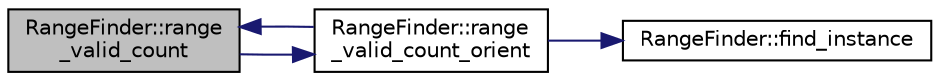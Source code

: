 digraph "RangeFinder::range_valid_count"
{
 // INTERACTIVE_SVG=YES
  edge [fontname="Helvetica",fontsize="10",labelfontname="Helvetica",labelfontsize="10"];
  node [fontname="Helvetica",fontsize="10",shape=record];
  rankdir="LR";
  Node1 [label="RangeFinder::range\l_valid_count",height=0.2,width=0.4,color="black", fillcolor="grey75", style="filled", fontcolor="black"];
  Node1 -> Node2 [color="midnightblue",fontsize="10",style="solid",fontname="Helvetica"];
  Node2 [label="RangeFinder::range\l_valid_count_orient",height=0.2,width=0.4,color="black", fillcolor="white", style="filled",URL="$classRangeFinder.html#a7f73705e49ef726444f5881f4c477f7c"];
  Node2 -> Node3 [color="midnightblue",fontsize="10",style="solid",fontname="Helvetica"];
  Node3 [label="RangeFinder::find_instance",height=0.2,width=0.4,color="black", fillcolor="white", style="filled",URL="$classRangeFinder.html#a532b9699a5ac5270db1584fa7fab8a4c"];
  Node2 -> Node1 [color="midnightblue",fontsize="10",style="solid",fontname="Helvetica"];
}
